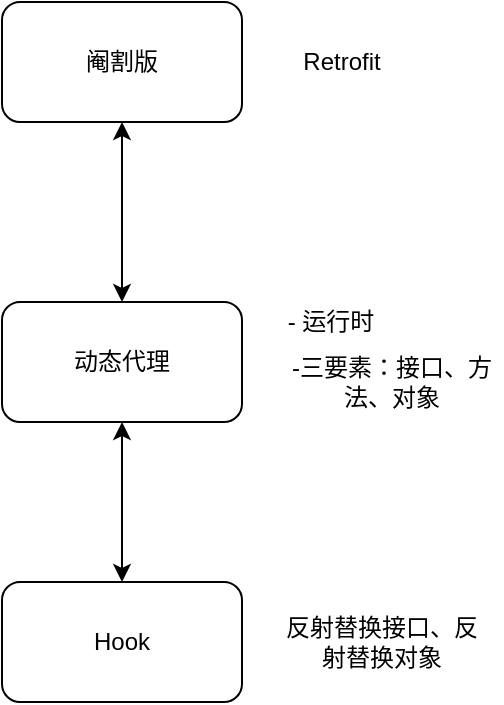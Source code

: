 <mxfile version="12.7.1" type="github">
  <diagram id="MHq9OHMaoU9Sz3Vz_Z7G" name="第 1 页">
    <mxGraphModel dx="1138" dy="591" grid="1" gridSize="10" guides="1" tooltips="1" connect="1" arrows="1" fold="1" page="1" pageScale="1" pageWidth="850" pageHeight="1100" math="0" shadow="0">
      <root>
        <mxCell id="0" />
        <mxCell id="1" parent="0" />
        <mxCell id="OAPL3QplopD_ebEAN0Aj-1" value="动态代理" style="rounded=1;whiteSpace=wrap;html=1;" parent="1" vertex="1">
          <mxGeometry x="300" y="200" width="120" height="60" as="geometry" />
        </mxCell>
        <mxCell id="OAPL3QplopD_ebEAN0Aj-2" value="阉割版" style="rounded=1;whiteSpace=wrap;html=1;" parent="1" vertex="1">
          <mxGeometry x="300" y="50" width="120" height="60" as="geometry" />
        </mxCell>
        <mxCell id="OAPL3QplopD_ebEAN0Aj-3" value="Hook" style="rounded=1;whiteSpace=wrap;html=1;" parent="1" vertex="1">
          <mxGeometry x="300" y="340" width="120" height="60" as="geometry" />
        </mxCell>
        <mxCell id="OAPL3QplopD_ebEAN0Aj-4" value="" style="endArrow=classic;startArrow=classic;html=1;exitX=0.5;exitY=0;exitDx=0;exitDy=0;" parent="1" source="OAPL3QplopD_ebEAN0Aj-1" edge="1">
          <mxGeometry width="50" height="50" relative="1" as="geometry">
            <mxPoint x="300" y="470" as="sourcePoint" />
            <mxPoint x="360" y="110" as="targetPoint" />
            <Array as="points">
              <mxPoint x="360" y="110" />
            </Array>
          </mxGeometry>
        </mxCell>
        <mxCell id="OAPL3QplopD_ebEAN0Aj-5" value="" style="endArrow=classic;startArrow=classic;html=1;entryX=0.5;entryY=1;entryDx=0;entryDy=0;" parent="1" source="OAPL3QplopD_ebEAN0Aj-3" target="OAPL3QplopD_ebEAN0Aj-1" edge="1">
          <mxGeometry width="50" height="50" relative="1" as="geometry">
            <mxPoint x="300" y="470" as="sourcePoint" />
            <mxPoint x="350" y="420" as="targetPoint" />
          </mxGeometry>
        </mxCell>
        <mxCell id="OAPL3QplopD_ebEAN0Aj-6" value="Retrofit" style="text;html=1;strokeColor=none;fillColor=none;align=center;verticalAlign=middle;whiteSpace=wrap;rounded=0;" parent="1" vertex="1">
          <mxGeometry x="450" y="70" width="40" height="20" as="geometry" />
        </mxCell>
        <mxCell id="OAPL3QplopD_ebEAN0Aj-7" value="-三要素：接口、方法、对象" style="text;html=1;strokeColor=none;fillColor=none;align=center;verticalAlign=middle;whiteSpace=wrap;rounded=0;" parent="1" vertex="1">
          <mxGeometry x="440" y="230" width="110" height="20" as="geometry" />
        </mxCell>
        <mxCell id="OAPL3QplopD_ebEAN0Aj-8" value="反射替换接口、反射替换对象" style="text;html=1;strokeColor=none;fillColor=none;align=center;verticalAlign=middle;whiteSpace=wrap;rounded=0;" parent="1" vertex="1">
          <mxGeometry x="440" y="360" width="100" height="20" as="geometry" />
        </mxCell>
        <mxCell id="jgPtFlclUehhWHHOGj_N-1" value="- 运行时" style="text;html=1;strokeColor=none;fillColor=none;align=center;verticalAlign=middle;whiteSpace=wrap;rounded=0;" vertex="1" parent="1">
          <mxGeometry x="439" y="200" width="51" height="20" as="geometry" />
        </mxCell>
      </root>
    </mxGraphModel>
  </diagram>
</mxfile>
